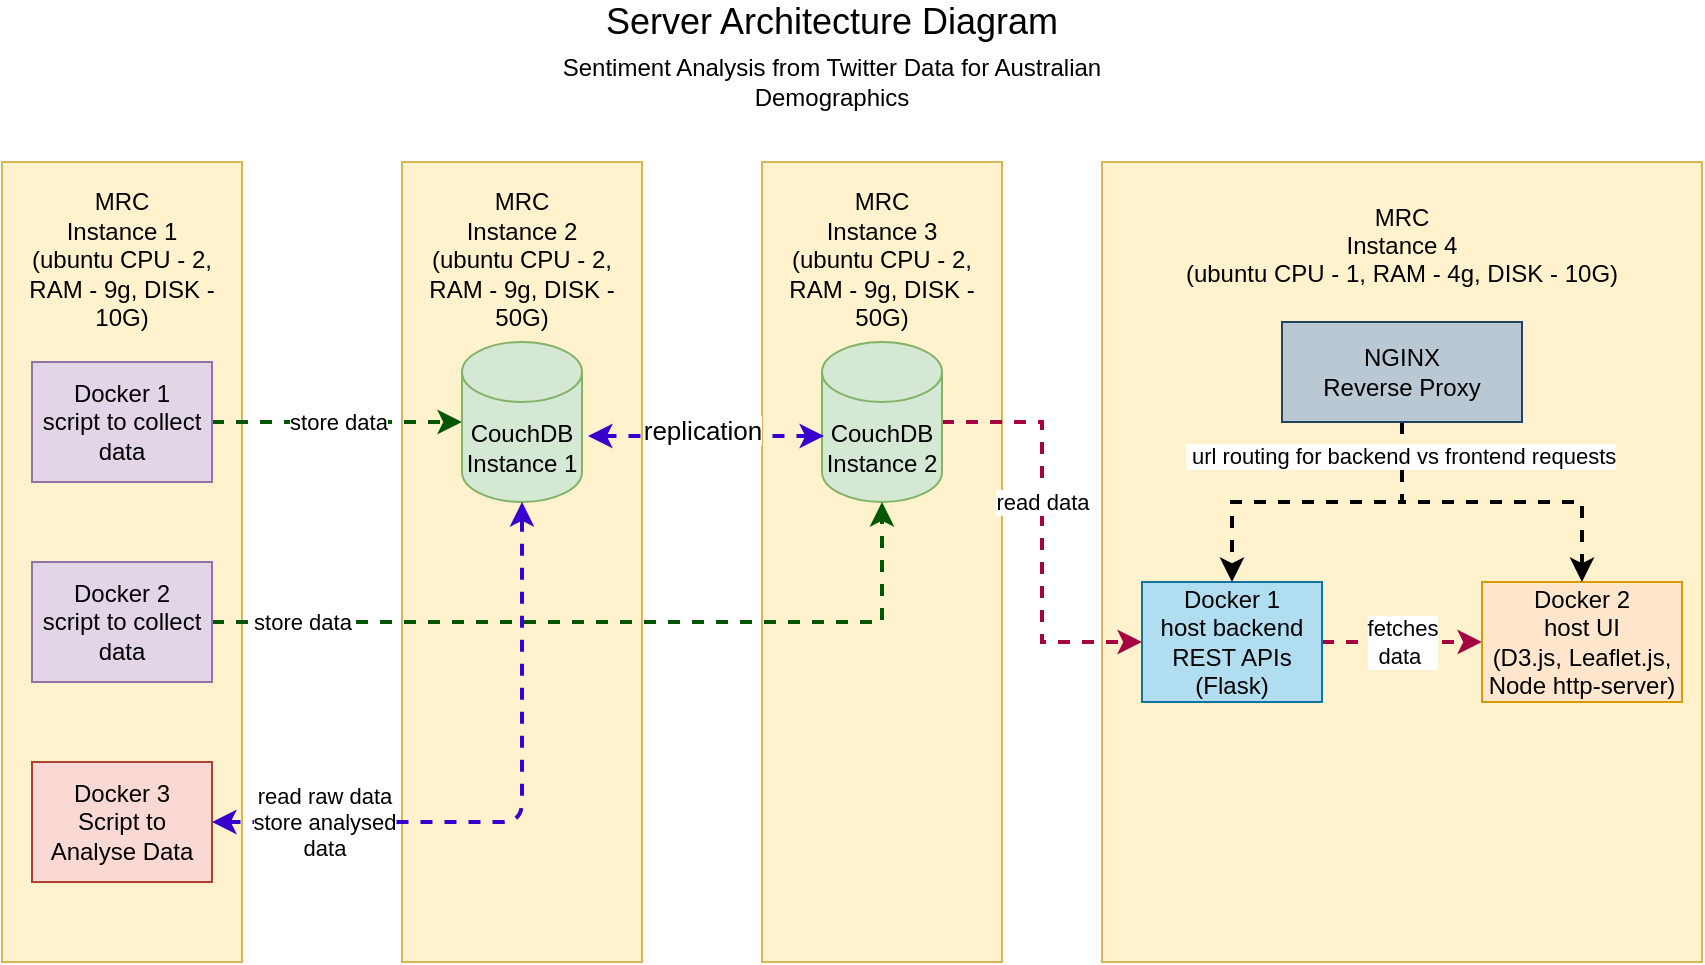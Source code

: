 <mxfile version="14.6.13" type="device"><diagram id="dt6CN8hUiR7o1q3x6Wtj" name="Page-1"><mxGraphModel dx="1298" dy="809" grid="1" gridSize="10" guides="1" tooltips="1" connect="1" arrows="1" fold="1" page="1" pageScale="1" pageWidth="827" pageHeight="1169" math="0" shadow="0"><root><mxCell id="0"/><mxCell id="1" parent="0"/><mxCell id="DiPfyO_Av7TSh66hCmUS-2" value="&lt;font style=&quot;font-size: 18px&quot;&gt;Server Architecture Diagram&lt;/font&gt;" style="text;html=1;strokeColor=none;fillColor=none;align=center;verticalAlign=middle;whiteSpace=wrap;rounded=0;" parent="1" vertex="1"><mxGeometry x="330" y="120" width="290" height="20" as="geometry"/></mxCell><mxCell id="DiPfyO_Av7TSh66hCmUS-3" value="Sentiment Analysis from Twitter Data for Australian Demographics" style="text;html=1;strokeColor=none;fillColor=none;align=center;verticalAlign=middle;whiteSpace=wrap;rounded=0;" parent="1" vertex="1"><mxGeometry x="330" y="150" width="290" height="20" as="geometry"/></mxCell><mxCell id="DiPfyO_Av7TSh66hCmUS-5" value="MRC&lt;br&gt;Instance 1&lt;br&gt;(ubuntu CPU - 2, RAM - 9g, DISK - 10G)&lt;br&gt;&lt;br&gt;&lt;br&gt;&lt;br&gt;&lt;br&gt;&lt;br&gt;&lt;br&gt;&lt;br&gt;&lt;br&gt;&lt;br&gt;&lt;br&gt;&lt;br&gt;&lt;br&gt;&lt;br&gt;&lt;br&gt;&lt;br&gt;&lt;br&gt;&lt;br&gt;&lt;br&gt;&lt;br&gt;&lt;br&gt;&lt;br&gt;" style="rounded=0;whiteSpace=wrap;html=1;fillColor=#fff2cc;strokeColor=#d6b656;" parent="1" vertex="1"><mxGeometry x="60" y="200" width="120" height="400" as="geometry"/></mxCell><mxCell id="DiPfyO_Av7TSh66hCmUS-6" value="MRC&lt;br&gt;Instance 2&lt;br&gt;(ubuntu CPU - 2, RAM - 9g, DISK - 50G)&lt;br&gt;&lt;br&gt;&lt;br&gt;&amp;nbsp;&lt;br&gt;&lt;br&gt;&lt;br&gt;&lt;br&gt;&lt;br&gt;&lt;br&gt;&lt;br&gt;&lt;br&gt;&lt;br&gt;&lt;br&gt;&lt;br&gt;&lt;br&gt;&lt;br&gt;&lt;br&gt;&lt;br&gt;&lt;br&gt;&lt;br&gt;&lt;br&gt;&lt;br&gt;" style="rounded=0;whiteSpace=wrap;html=1;fillColor=#fff2cc;strokeColor=#d6b656;" parent="1" vertex="1"><mxGeometry x="260" y="200" width="120" height="400" as="geometry"/></mxCell><mxCell id="DiPfyO_Av7TSh66hCmUS-7" value="MRC&lt;br&gt;Instance 3&lt;br&gt;(ubuntu CPU - 2, RAM - 9g, DISK - 50G)&lt;br&gt;&lt;br&gt;&lt;br&gt;&lt;br&gt;&lt;br&gt;&lt;br&gt;&lt;br&gt;&lt;br&gt;&lt;br&gt;&lt;br&gt;&lt;br&gt;&lt;br&gt;&lt;br&gt;&lt;br&gt;&lt;br&gt;&lt;br&gt;&lt;br&gt;&lt;br&gt;&lt;br&gt;&lt;br&gt;&lt;br&gt;&lt;br&gt;" style="rounded=0;whiteSpace=wrap;html=1;fillColor=#fff2cc;strokeColor=#d6b656;" parent="1" vertex="1"><mxGeometry x="440" y="200" width="120" height="400" as="geometry"/></mxCell><mxCell id="DiPfyO_Av7TSh66hCmUS-8" value="&lt;br&gt;MRC &lt;br&gt;Instance 4&lt;br&gt;(ubuntu CPU - 1, RAM - 4g, DISK - 10G)&lt;br&gt;&lt;br&gt;&lt;br&gt;&lt;br&gt;&lt;br&gt;&lt;br&gt;&lt;br&gt;&lt;br&gt;&lt;br&gt;&lt;br&gt;&lt;br&gt;&lt;br&gt;&lt;br&gt;&lt;br&gt;&lt;br&gt;&lt;br&gt;&lt;br&gt;&lt;br&gt;&lt;br&gt;&lt;br&gt;&lt;br&gt;&lt;br&gt;&lt;br&gt;&lt;br&gt;" style="rounded=0;whiteSpace=wrap;html=1;fillColor=#fff2cc;strokeColor=#d6b656;" parent="1" vertex="1"><mxGeometry x="610" y="200" width="300" height="400" as="geometry"/></mxCell><mxCell id="DiPfyO_Av7TSh66hCmUS-16" value="store data" style="edgeStyle=orthogonalEdgeStyle;rounded=0;orthogonalLoop=1;jettySize=auto;html=1;entryX=0;entryY=0.5;entryDx=0;entryDy=0;entryPerimeter=0;dashed=1;strokeWidth=2;fillColor=#008a00;strokeColor=#005700;" parent="1" source="DiPfyO_Av7TSh66hCmUS-9" target="DiPfyO_Av7TSh66hCmUS-14" edge="1"><mxGeometry relative="1" as="geometry"/></mxCell><mxCell id="DiPfyO_Av7TSh66hCmUS-9" value="Docker 1&lt;br&gt;script to collect&lt;br&gt;data" style="rounded=0;whiteSpace=wrap;html=1;fillColor=#e1d5e7;strokeColor=#9673a6;" parent="1" vertex="1"><mxGeometry x="75" y="300" width="90" height="60" as="geometry"/></mxCell><mxCell id="DiPfyO_Av7TSh66hCmUS-17" style="edgeStyle=orthogonalEdgeStyle;rounded=0;orthogonalLoop=1;jettySize=auto;html=1;dashed=1;strokeWidth=2;fillColor=#008a00;strokeColor=#005700;" parent="1" source="DiPfyO_Av7TSh66hCmUS-10" target="DiPfyO_Av7TSh66hCmUS-15" edge="1"><mxGeometry relative="1" as="geometry"/></mxCell><mxCell id="DiPfyO_Av7TSh66hCmUS-23" value="store data" style="edgeLabel;html=1;align=center;verticalAlign=middle;resizable=0;points=[];" parent="DiPfyO_Av7TSh66hCmUS-17" vertex="1" connectable="0"><mxGeometry x="-0.835" y="2" relative="1" as="geometry"><mxPoint x="12" y="2" as="offset"/></mxGeometry></mxCell><mxCell id="DiPfyO_Av7TSh66hCmUS-10" value="Docker 2&lt;br&gt;script to collect data" style="rounded=0;whiteSpace=wrap;html=1;fillColor=#e1d5e7;strokeColor=#9673a6;" parent="1" vertex="1"><mxGeometry x="75" y="400" width="90" height="60" as="geometry"/></mxCell><mxCell id="DiPfyO_Av7TSh66hCmUS-21" value="read data" style="edgeStyle=orthogonalEdgeStyle;rounded=0;orthogonalLoop=1;jettySize=auto;html=1;dashed=1;strokeWidth=2;fillColor=#d80073;exitX=1;exitY=0.5;exitDx=0;exitDy=0;exitPerimeter=0;entryX=0;entryY=0.5;entryDx=0;entryDy=0;strokeColor=#A50040;" parent="1" source="DiPfyO_Av7TSh66hCmUS-15" target="DiPfyO_Av7TSh66hCmUS-11" edge="1"><mxGeometry x="-0.143" relative="1" as="geometry"><mxPoint x="620" y="440" as="targetPoint"/><mxPoint as="offset"/></mxGeometry></mxCell><mxCell id="DiPfyO_Av7TSh66hCmUS-22" value="fetches &lt;br&gt;data&amp;nbsp;" style="edgeStyle=orthogonalEdgeStyle;rounded=0;orthogonalLoop=1;jettySize=auto;html=1;entryX=0;entryY=0.5;entryDx=0;entryDy=0;dashed=1;strokeWidth=2;fillColor=#d80073;strokeColor=#A50040;" parent="1" source="DiPfyO_Av7TSh66hCmUS-11" target="DiPfyO_Av7TSh66hCmUS-12" edge="1"><mxGeometry relative="1" as="geometry"/></mxCell><mxCell id="DiPfyO_Av7TSh66hCmUS-11" value="Docker 1&lt;br&gt;host backend REST APIs&lt;br&gt;(Flask)" style="rounded=0;whiteSpace=wrap;html=1;fillColor=#b1ddf0;strokeColor=#10739e;" parent="1" vertex="1"><mxGeometry x="630" y="410" width="90" height="60" as="geometry"/></mxCell><mxCell id="DiPfyO_Av7TSh66hCmUS-12" value="Docker 2&lt;br&gt;host UI&lt;br&gt;(D3.js, Leaflet.js, Node http-server)" style="rounded=0;whiteSpace=wrap;html=1;fillColor=#ffe6cc;strokeColor=#d79b00;" parent="1" vertex="1"><mxGeometry x="800" y="410" width="100" height="60" as="geometry"/></mxCell><mxCell id="DiPfyO_Av7TSh66hCmUS-14" value="CouchDB&lt;br&gt;Instance 1" style="shape=cylinder3;whiteSpace=wrap;html=1;boundedLbl=1;backgroundOutline=1;size=15;fillColor=#d5e8d4;strokeColor=#82b366;" parent="1" vertex="1"><mxGeometry x="290" y="290" width="60" height="80" as="geometry"/></mxCell><mxCell id="DiPfyO_Av7TSh66hCmUS-15" value="CouchDB&lt;br&gt;Instance 2" style="shape=cylinder3;whiteSpace=wrap;html=1;boundedLbl=1;backgroundOutline=1;size=15;fillColor=#d5e8d4;strokeColor=#82b366;" parent="1" vertex="1"><mxGeometry x="470" y="290" width="60" height="80" as="geometry"/></mxCell><mxCell id="DiPfyO_Av7TSh66hCmUS-18" value="" style="endArrow=classic;startArrow=classic;html=1;dashed=1;strokeWidth=2;fillColor=#6a00ff;exitX=1.05;exitY=0.588;exitDx=0;exitDy=0;exitPerimeter=0;entryX=0.017;entryY=0.588;entryDx=0;entryDy=0;entryPerimeter=0;strokeColor=#3700CC;" parent="1" source="DiPfyO_Av7TSh66hCmUS-14" target="DiPfyO_Av7TSh66hCmUS-15" edge="1"><mxGeometry width="50" height="50" relative="1" as="geometry"><mxPoint x="390" y="380" as="sourcePoint"/><mxPoint x="440" y="330" as="targetPoint"/></mxGeometry></mxCell><mxCell id="DiPfyO_Av7TSh66hCmUS-19" value="&lt;font style=&quot;font-size: 13px&quot;&gt;replication&lt;/font&gt;" style="edgeLabel;html=1;align=center;verticalAlign=middle;resizable=0;points=[];" parent="DiPfyO_Av7TSh66hCmUS-18" vertex="1" connectable="0"><mxGeometry x="-0.203" y="3" relative="1" as="geometry"><mxPoint x="10" as="offset"/></mxGeometry></mxCell><mxCell id="DiPfyO_Av7TSh66hCmUS-25" value="Docker 3&lt;br&gt;Script to Analyse Data&lt;br&gt;" style="rounded=0;whiteSpace=wrap;html=1;fillColor=#fad9d5;strokeColor=#ae4132;" parent="1" vertex="1"><mxGeometry x="75" y="500" width="90" height="60" as="geometry"/></mxCell><mxCell id="DiPfyO_Av7TSh66hCmUS-26" value="" style="endArrow=classic;startArrow=classic;html=1;dashed=1;strokeWidth=2;fillColor=#6a00ff;exitX=1;exitY=0.5;exitDx=0;exitDy=0;entryX=0.5;entryY=1;entryDx=0;entryDy=0;entryPerimeter=0;strokeColor=#3700CC;" parent="1" source="DiPfyO_Av7TSh66hCmUS-25" target="DiPfyO_Av7TSh66hCmUS-14" edge="1"><mxGeometry width="50" height="50" relative="1" as="geometry"><mxPoint x="170" y="720" as="sourcePoint"/><mxPoint x="220" y="670" as="targetPoint"/><Array as="points"><mxPoint x="320" y="530"/></Array></mxGeometry></mxCell><mxCell id="DiPfyO_Av7TSh66hCmUS-27" value="read raw data&lt;br&gt;store analysed&lt;br&gt;data" style="edgeLabel;html=1;align=center;verticalAlign=middle;resizable=0;points=[];" parent="DiPfyO_Av7TSh66hCmUS-26" vertex="1" connectable="0"><mxGeometry x="-0.566" y="1" relative="1" as="geometry"><mxPoint x="-13" y="1" as="offset"/></mxGeometry></mxCell><mxCell id="DiPfyO_Av7TSh66hCmUS-29" style="edgeStyle=orthogonalEdgeStyle;rounded=0;orthogonalLoop=1;jettySize=auto;html=1;entryX=0.5;entryY=0;entryDx=0;entryDy=0;dashed=1;strokeWidth=2;fillColor=#96FFAF;" parent="1" source="DiPfyO_Av7TSh66hCmUS-28" target="DiPfyO_Av7TSh66hCmUS-11" edge="1"><mxGeometry relative="1" as="geometry"/></mxCell><mxCell id="DiPfyO_Av7TSh66hCmUS-30" style="edgeStyle=orthogonalEdgeStyle;rounded=0;orthogonalLoop=1;jettySize=auto;html=1;entryX=0.5;entryY=0;entryDx=0;entryDy=0;dashed=1;strokeWidth=2;fillColor=#96FFAF;" parent="1" source="DiPfyO_Av7TSh66hCmUS-28" target="DiPfyO_Av7TSh66hCmUS-12" edge="1"><mxGeometry relative="1" as="geometry"/></mxCell><mxCell id="DiPfyO_Av7TSh66hCmUS-31" value="&amp;nbsp;url routing for backend vs frontend requests" style="edgeLabel;html=1;align=center;verticalAlign=middle;resizable=0;points=[];" parent="DiPfyO_Av7TSh66hCmUS-30" vertex="1" connectable="0"><mxGeometry x="-0.806" y="-1" relative="1" as="geometry"><mxPoint as="offset"/></mxGeometry></mxCell><mxCell id="DiPfyO_Av7TSh66hCmUS-28" value="NGINX&lt;br&gt;Reverse Proxy" style="rounded=0;whiteSpace=wrap;html=1;fillColor=#bac8d3;strokeColor=#23445d;" parent="1" vertex="1"><mxGeometry x="700" y="280" width="120" height="50" as="geometry"/></mxCell></root></mxGraphModel></diagram></mxfile>